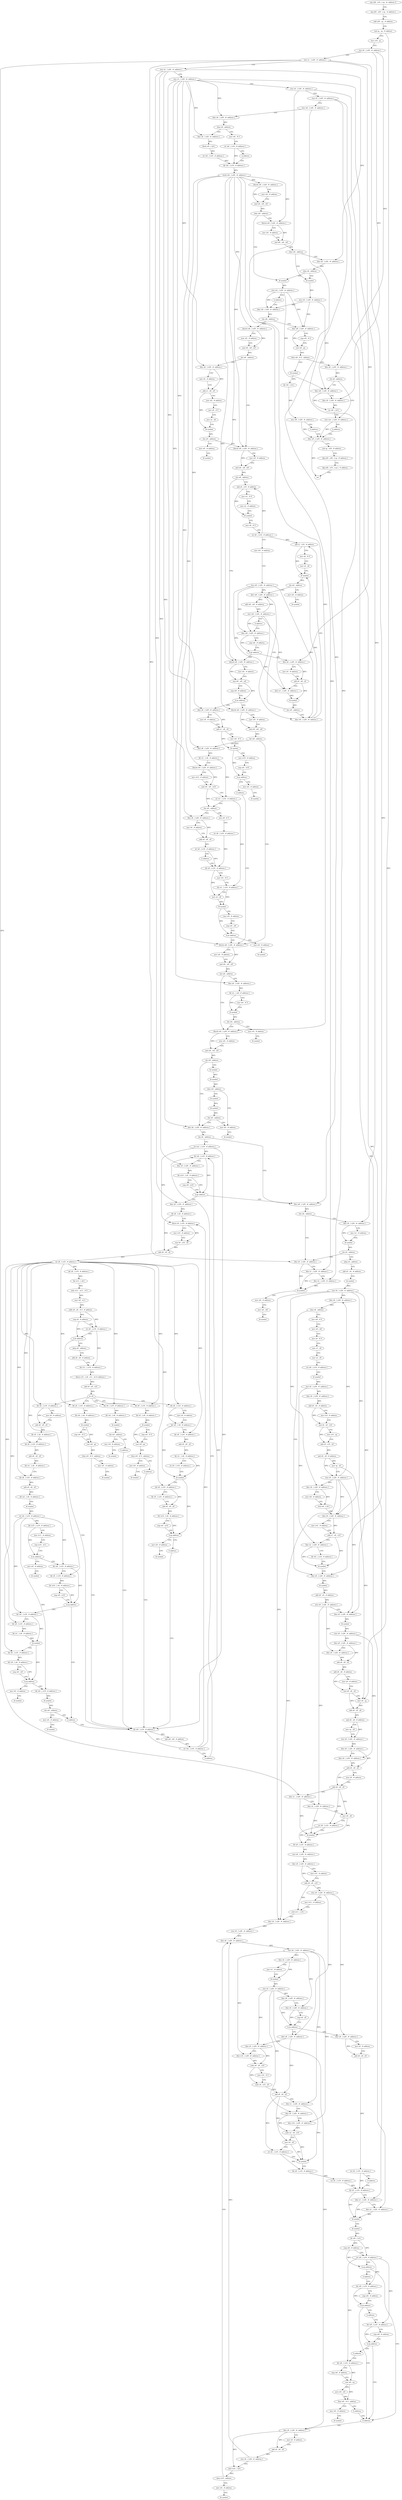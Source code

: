 digraph "func" {
"343588" [label = "stp x28 , x19 , [ sp , #- address ]!" ]
"343592" [label = "stp x29 , x30 , [ sp , # address ]" ]
"343596" [label = "add x29 , sp , # address" ]
"343600" [label = "sub sp , sp , # address" ]
"343604" [label = "mov x19 , sp" ]
"343608" [label = "stur x0 , [ x29 , #- address ]" ]
"343612" [label = "stur x1 , [ x29 , #- address ]" ]
"343616" [label = "stur x2 , [ x29 , #- address ]" ]
"343620" [label = "stur x3 , [ x29 , #- address ]" ]
"343624" [label = "stur x4 , [ x29 , #- address ]" ]
"343628" [label = "stur x5 , [ x29 , #- address ]" ]
"343632" [label = "stur w6 , [ x29 , #- address ]" ]
"343636" [label = "ldur x8 , [ x29 , #- address ]" ]
"343640" [label = "cbnz x8 , address" ]
"343656" [label = "ldur x8 , [ x29 , #- address ]" ]
"343644" [label = "mov w8 , # 0" ]
"343660" [label = "ldrsh w9 , [ x8 ]" ]
"343664" [label = "str w9 , [ x19 , # address ]" ]
"343668" [label = "ldr w8 , [ x19 , # address ]" ]
"343648" [label = "str w8 , [ x19 , # address ]" ]
"343652" [label = "b address" ]
"343716" [label = "bl symbol" ]
"343720" [label = "stur w0 , [ x29 , #- address ]" ]
"343724" [label = "b address" ]
"343736" [label = "ldur w8 , [ x29 , #- address ]" ]
"343692" [label = "ldursh w8 , [ x29 , #- address ]" ]
"343696" [label = "mov w9 , # address" ]
"343700" [label = "and w8 , w8 , w9" ]
"343704" [label = "cbnz w8 , address" ]
"343728" [label = "bl symbol" ]
"343708" [label = "ldur x8 , [ x29 , #- address ]" ]
"343672" [label = "sturh w8 , [ x29 , #- address ]" ]
"343676" [label = "ldursh w8 , [ x29 , #- address ]" ]
"343680" [label = "mov w9 , # address" ]
"343684" [label = "and w8 , w8 , w9" ]
"343688" [label = "cbnz w8 , address" ]
"343740" [label = "cbz w8 , address" ]
"343804" [label = "ldursh w8 , [ x29 , #- address ]" ]
"343744" [label = "ldur w8 , [ x29 , #- address ]" ]
"343732" [label = "stur w0 , [ x29 , #- address ]" ]
"343712" [label = "cbnz x8 , address" ]
"343808" [label = "mov w9 , # address" ]
"343812" [label = "and w8 , w8 , w9" ]
"343816" [label = "cbz w8 , address" ]
"343860" [label = "ldursh w8 , [ x29 , #- address ]" ]
"343820" [label = "ldur x8 , [ x29 , #- address ]" ]
"343748" [label = "cmp w8 , # 0" ]
"343752" [label = "cset w8 , ge" ]
"343756" [label = "tbnz w8 , # 0 , address" ]
"343776" [label = "ldur x8 , [ x29 , #- address ]" ]
"343760" [label = "bl symbol" ]
"343864" [label = "mov w9 , # address" ]
"343868" [label = "and w8 , w8 , w9" ]
"343872" [label = "cbz w8 , address" ]
"343992" [label = "ldursh w8 , [ x29 , #- address ]" ]
"343876" [label = "add x0 , x19 , # address" ]
"343824" [label = "mov x9 , # address" ]
"343828" [label = "add x1 , x8 , x9" ]
"343832" [label = "mov w0 , # address" ]
"343836" [label = "mov x8 , # 0" ]
"343840" [label = "mov x2 , x8" ]
"343844" [label = "bl symbol" ]
"343848" [label = "cbz w0 , address" ]
"343852" [label = "mov w0 , # address" ]
"343780" [label = "cbz x8 , address" ]
"343796" [label = "stur wzr , [ x29 , #- address ]" ]
"343784" [label = "ldur w8 , [ x29 , #- address ]" ]
"343764" [label = "ldr w8 , [ x0 ]" ]
"343768" [label = "stur w8 , [ x29 , #- address ]" ]
"343772" [label = "b address" ]
"345308" [label = "ldur w0 , [ x29 , #- address ]" ]
"343996" [label = "mov w9 , # address" ]
"344000" [label = "and w8 , w8 , w9" ]
"344004" [label = "cmp w8 , # address" ]
"344008" [label = "b.ne address" ]
"344056" [label = "ldursh w8 , [ x29 , #- address ]" ]
"344012" [label = "ldur x8 , [ x29 , #- address ]" ]
"343880" [label = "mov w1 , # 0" ]
"343884" [label = "mov x2 , # address" ]
"343888" [label = "bl symbol" ]
"343892" [label = "mov x8 , # 0" ]
"343896" [label = "str x8 , [ x19 , # address ]" ]
"343900" [label = "mov w9 , # address" ]
"343904" [label = "stur w9 , [ x29 , #- address ]" ]
"343908" [label = "ldur w8 , [ x29 , #- address ]" ]
"343856" [label = "bl symbol" ]
"343800" [label = "b address" ]
"343788" [label = "ldur x9 , [ x29 , #- address ]" ]
"343792" [label = "str w8 , [ x9 ]" ]
"345312" [label = "sub sp , x29 , # address" ]
"345316" [label = "ldp x29 , x30 , [ sp , # address ]" ]
"345320" [label = "ldp x28 , x19 , [ sp ] , # address" ]
"345324" [label = "ret" ]
"344060" [label = "mov w9 , # address" ]
"344064" [label = "and w8 , w8 , w9" ]
"344068" [label = "cbz w8 , address" ]
"344168" [label = "ldursh w8 , [ x29 , #- address ]" ]
"344072" [label = "ldur x8 , [ x29 , #- address ]" ]
"344016" [label = "mov x9 , # address" ]
"344020" [label = "add x1 , x8 , x9" ]
"344024" [label = "mov w0 , # 0" ]
"344028" [label = "bl symbol" ]
"344032" [label = "mov w10 , # address" ]
"344036" [label = "cmp w0 , w10" ]
"344040" [label = "b.ne address" ]
"344052" [label = "b address" ]
"344044" [label = "mov w0 , # address" ]
"343920" [label = "ldur x8 , [ x29 , #- address ]" ]
"343924" [label = "mov x9 , # address" ]
"343928" [label = "add x0 , x8 , x9" ]
"343932" [label = "ldur w1 , [ x29 , #- address ]" ]
"343936" [label = "bl symbol" ]
"343940" [label = "cbz w0 , address" ]
"343976" [label = "ldur w8 , [ x29 , #- address ]" ]
"343944" [label = "ldur w0 , [ x29 , #- address ]" ]
"344172" [label = "mov w9 , # address" ]
"344176" [label = "and w8 , w8 , w9" ]
"344180" [label = "cbz w8 , address" ]
"344212" [label = "ldursh w8 , [ x29 , #- address ]" ]
"344184" [label = "ldur x8 , [ x29 , #- address ]" ]
"344076" [label = "ldr w1 , [ x8 , # address ]" ]
"344080" [label = "ldursh w9 , [ x29 , #- address ]" ]
"344084" [label = "mov w10 , # address" ]
"344088" [label = "and w9 , w9 , w10" ]
"344092" [label = "str w1 , [ x19 , # address ]" ]
"344096" [label = "cbz w9 , address" ]
"344120" [label = "mov x8 , # 0" ]
"344100" [label = "ldur x8 , [ x29 , #- address ]" ]
"344048" [label = "bl symbol" ]
"343980" [label = "add w8 , w8 , # address" ]
"343984" [label = "stur w8 , [ x29 , #- address ]" ]
"343988" [label = "b address" ]
"343948" [label = "add x1 , x19 , # address" ]
"343952" [label = "mov x8 , # 0" ]
"343956" [label = "mov x2 , x8" ]
"343960" [label = "bl symbol" ]
"343964" [label = "cbz w0 , address" ]
"343968" [label = "mov w0 , # address" ]
"344216" [label = "mov w9 , # address" ]
"344220" [label = "and w8 , w8 , w9" ]
"344224" [label = "cbz w8 , address" ]
"344260" [label = "ldur x8 , [ x29 , #- address ]" ]
"344228" [label = "bl symbol" ]
"344188" [label = "ldr w1 , [ x8 , # address ]" ]
"344192" [label = "mov w0 , # 0" ]
"344196" [label = "bl symbol" ]
"344200" [label = "cbz w0 , address" ]
"344204" [label = "mov w0 , # address" ]
"344124" [label = "str x8 , [ x19 , # address ]" ]
"344128" [label = "ldr x8 , [ x19 , # address ]" ]
"344104" [label = "mov x9 , # address" ]
"344108" [label = "add x8 , x8 , x9" ]
"344112" [label = "str x8 , [ x19 , # address ]" ]
"344116" [label = "b address" ]
"343912" [label = "cmp w8 , # address" ]
"343916" [label = "b.gt address" ]
"343972" [label = "bl symbol" ]
"344264" [label = "cbz x8 , address" ]
"344712" [label = "ldur w8 , [ x29 , #- address ]" ]
"344268" [label = "str wzr , [ x19 , # address ]" ]
"344232" [label = "bl symbol" ]
"344236" [label = "cbnz w0 , address" ]
"344252" [label = "mov w0 , # address" ]
"344240" [label = "bl symbol" ]
"344208" [label = "bl symbol" ]
"344160" [label = "mov w0 , # address" ]
"344164" [label = "bl symbol" ]
"344132" [label = "mov w0 , # 0" ]
"344136" [label = "ldr w1 , [ x19 , # address ]" ]
"344140" [label = "mov x2 , x8" ]
"344144" [label = "bl symbol" ]
"344148" [label = "mov w9 , # address" ]
"344152" [label = "cmp w0 , w9" ]
"344156" [label = "b.ne address" ]
"344716" [label = "cbz w8 , address" ]
"344736" [label = "ldur x0 , [ x29 , #- address ]" ]
"344720" [label = "ldur x0 , [ x29 , #- address ]" ]
"344272" [label = "ldr w8 , [ x19 , # address ]" ]
"344256" [label = "bl symbol" ]
"344244" [label = "bl symbol" ]
"344248" [label = "cbz w0 , address" ]
"344740" [label = "ldur x1 , [ x29 , #- address ]" ]
"344744" [label = "ldur x2 , [ x29 , #- address ]" ]
"344748" [label = "bl symbol" ]
"344752" [label = "mov w8 , # address" ]
"344756" [label = "mov w0 , w8" ]
"344760" [label = "bl symbol" ]
"344724" [label = "mov w1 , # address" ]
"344728" [label = "bl symbol" ]
"344732" [label = "cbz x0 , address" ]
"344764" [label = "adrp x0 , address" ]
"344292" [label = "ldur x8 , [ x29 , #- address ]" ]
"344296" [label = "ldr x8 , [ x8 , # address ]" ]
"344300" [label = "ldrsw x9 , [ x19 , # address ]" ]
"344304" [label = "mov x10 , # address" ]
"344308" [label = "mul x9 , x10 , x9" ]
"344312" [label = "add x8 , x8 , x9" ]
"344316" [label = "str x8 , [ x19 , # address ]" ]
"344320" [label = "ldr x8 , [ x19 , # address ]" ]
"344324" [label = "ldr w11 , [ x8 ]" ]
"344328" [label = "subs w11 , w11 , # 0" ]
"344332" [label = "mov w8 , w11" ]
"344336" [label = "ubfx x8 , x8 , # 0 , # address" ]
"344340" [label = "cmp x8 , # address" ]
"344344" [label = "str x8 , [ x19 , # address ]" ]
"344348" [label = "b.hi address" ]
"344696" [label = "ldr w8 , [ x19 , # address ]" ]
"344352" [label = "adrp x8 , address" ]
"344768" [label = "add x0 , x0 , # address" ]
"344772" [label = "bl symbol" ]
"344776" [label = "stur x0 , [ x29 , #- address ]" ]
"344780" [label = "ldur x8 , [ x29 , #- address ]" ]
"344784" [label = "cbnz x8 , address" ]
"344892" [label = "ldur x0 , [ x29 , #- address ]" ]
"344788" [label = "mov w8 , # 0" ]
"344700" [label = "add w8 , w8 , # address" ]
"344704" [label = "str w8 , [ x19 , # address ]" ]
"344708" [label = "b address" ]
"344356" [label = "add x8 , x8 , # address" ]
"344360" [label = "ldr x11 , [ x19 , # address ]" ]
"344364" [label = "ldrsw x10 , [ x8 , x11 , lsl # address ]" ]
"344368" [label = "add x9 , x8 , x10" ]
"344372" [label = "br x9" ]
"344376" [label = "ldr x8 , [ x19 , # address ]" ]
"344404" [label = "ldr x8 , [ x19 , # address ]" ]
"344560" [label = "ldr x8 , [ x19 , # address ]" ]
"344628" [label = "ldr x8 , [ x19 , # address ]" ]
"344664" [label = "ldr x8 , [ x19 , # address ]" ]
"344896" [label = "bl symbol" ]
"344900" [label = "add x8 , x0 , # address" ]
"344904" [label = "stur x8 , [ x29 , #- address ]" ]
"344908" [label = "ldur x0 , [ x29 , #- address ]" ]
"344912" [label = "bl symbol" ]
"344916" [label = "stur x0 , [ x29 , #- address ]" ]
"344920" [label = "ldur x8 , [ x29 , #- address ]" ]
"344924" [label = "ldur x9 , [ x29 , #- address ]" ]
"344928" [label = "add x8 , x8 , x9" ]
"344932" [label = "add x8 , x8 , # address" ]
"344936" [label = "mov x9 , # address" ]
"344940" [label = "mul x8 , x8 , x9" ]
"344944" [label = "mov x9 , sp" ]
"344948" [label = "add x8 , x9 , x8" ]
"344952" [label = "and x8 , x8 , # address" ]
"344956" [label = "mov sp , x8" ]
"344960" [label = "stur x8 , [ x29 , #- address ]" ]
"344964" [label = "ldur x8 , [ x29 , #- address ]" ]
"344968" [label = "ldur x9 , [ x29 , #- address ]" ]
"344972" [label = "add x8 , x8 , x9" ]
"344976" [label = "mov x9 , # address" ]
"344980" [label = "add x8 , x8 , x9" ]
"344984" [label = "ldur x1 , [ x29 , #- address ]" ]
"344988" [label = "ldur x2 , [ x29 , #- address ]" ]
"344992" [label = "mov x0 , x8" ]
"344996" [label = "str x8 , [ x19 , # address ]" ]
"345000" [label = "bl symbol" ]
"345004" [label = "ldr x8 , [ x19 , # address ]" ]
"345008" [label = "stur x8 , [ x29 , #- address ]" ]
"345012" [label = "ldur x9 , [ x29 , #- address ]" ]
"345016" [label = "mov x10 , # address" ]
"345020" [label = "add x9 , x9 , x10" ]
"345024" [label = "stur x9 , [ x29 , #- address ]" ]
"345028" [label = "mov w11 , # address" ]
"345032" [label = "strb w11 , [ x9 ]" ]
"345036" [label = "ldur x9 , [ x29 , #- address ]" ]
"345040" [label = "stur x9 , [ x29 , #- address ]" ]
"345044" [label = "ldur x8 , [ x29 , #- address ]" ]
"344792" [label = "mov w0 , w8" ]
"344796" [label = "mov x9 , # 0" ]
"344800" [label = "mov x1 , x9" ]
"344804" [label = "mov x2 , x9" ]
"344808" [label = "str w8 , [ x19 , # address ]" ]
"344812" [label = "bl symbol" ]
"344816" [label = "stur x0 , [ x29 , #- address ]" ]
"344820" [label = "ldur x9 , [ x29 , #- address ]" ]
"344824" [label = "add x9 , x9 , # address" ]
"344828" [label = "mov x10 , # address" ]
"344832" [label = "mul x9 , x9 , x10" ]
"344836" [label = "mov x10 , sp" ]
"344840" [label = "add x9 , x10 , x9" ]
"344844" [label = "and x9 , x9 , # address" ]
"344848" [label = "mov sp , x9" ]
"344852" [label = "stur x9 , [ x29 , #- address ]" ]
"344856" [label = "ldur x9 , [ x29 , #- address ]" ]
"344860" [label = "mov w8 , # address" ]
"344864" [label = "strb w8 , [ x9 ]" ]
"344868" [label = "ldur x9 , [ x29 , #- address ]" ]
"344872" [label = "mov x10 , # address" ]
"344876" [label = "add x1 , x9 , x10" ]
"344880" [label = "ldur x2 , [ x29 , #- address ]" ]
"344884" [label = "ldr w0 , [ x19 , # address ]" ]
"344888" [label = "bl symbol" ]
"344276" [label = "ldur x9 , [ x29 , #- address ]" ]
"344280" [label = "ldr w10 , [ x9 , # address ]" ]
"344284" [label = "cmp w8 , w10" ]
"344288" [label = "b.ge address" ]
"344380" [label = "ldr w0 , [ x8 , # address ]" ]
"344384" [label = "bl symbol" ]
"344388" [label = "cbz w0 , address" ]
"344400" [label = "b address" ]
"344392" [label = "mov w0 , # address" ]
"344408" [label = "mov x9 , # address" ]
"344412" [label = "add x8 , x8 , x9" ]
"344416" [label = "ldr x0 , [ x8 , # address ]" ]
"344420" [label = "ldr x8 , [ x19 , # address ]" ]
"344424" [label = "add x8 , x8 , x9" ]
"344428" [label = "ldr w1 , [ x8 , # address ]" ]
"344432" [label = "ldr x8 , [ x19 , # address ]" ]
"344436" [label = "add x8 , x8 , x9" ]
"344440" [label = "ldr w2 , [ x8 , # address ]" ]
"344444" [label = "bl symbol" ]
"344448" [label = "str w0 , [ x19 , # address ]" ]
"344452" [label = "ldr w10 , [ x19 , # address ]" ]
"344456" [label = "mov w11 , # address" ]
"344460" [label = "cmp w10 , w11" ]
"344464" [label = "b.ne address" ]
"344476" [label = "ldr w8 , [ x19 , # address ]" ]
"344468" [label = "mov w0 , # address" ]
"344564" [label = "mov x9 , # address" ]
"344568" [label = "ldr w0 , [ x8 , # address ]" ]
"344572" [label = "ldr x8 , [ x19 , # address ]" ]
"344576" [label = "add x8 , x8 , x9" ]
"344580" [label = "ldr w1 , [ x8 , # address ]" ]
"344584" [label = "str x9 , [ x19 , # address ]" ]
"344588" [label = "bl symbol" ]
"344592" [label = "ldr x8 , [ x19 , # address ]" ]
"344596" [label = "ldr x9 , [ x19 , # address ]" ]
"344600" [label = "add x8 , x8 , x9" ]
"344604" [label = "ldr w10 , [ x8 , # address ]" ]
"344608" [label = "cmp w0 , w10" ]
"344612" [label = "b.eq address" ]
"344624" [label = "b address" ]
"344616" [label = "mov w0 , # address" ]
"344632" [label = "ldr x0 , [ x8 , # address ]" ]
"344636" [label = "bl symbol" ]
"344640" [label = "cmp w0 , # 0" ]
"344644" [label = "cset w9 , ge" ]
"344648" [label = "tbnz w9 , # 0 , address" ]
"344660" [label = "b address" ]
"344652" [label = "mov w0 , # address" ]
"344668" [label = "ldr w0 , [ x8 , # address ]" ]
"344672" [label = "bl symbol" ]
"344676" [label = "cmp w0 , # 0" ]
"344680" [label = "cset w9 , ge" ]
"344684" [label = "tbnz w9 , # 0 , address" ]
"344688" [label = "mov w0 , # address" ]
"345104" [label = "ldur x8 , [ x29 , #- address ]" ]
"345108" [label = "ldur x9 , [ x29 , #- address ]" ]
"345112" [label = "ldur x10 , [ x29 , #- address ]" ]
"345116" [label = "subs x9 , x9 , x10" ]
"345120" [label = "mov x10 , # 0" ]
"345124" [label = "subs x9 , x10 , x9" ]
"345128" [label = "add x8 , x8 , x9" ]
"345132" [label = "ldur x1 , [ x29 , #- address ]" ]
"345136" [label = "ldur x9 , [ x29 , #- address ]" ]
"345140" [label = "ldur x10 , [ x29 , #- address ]" ]
"345144" [label = "subs x2 , x9 , x10" ]
"345148" [label = "mov x0 , x8" ]
"345152" [label = "str x8 , [ x19 , # address ]" ]
"345156" [label = "bl symbol" ]
"345160" [label = "ldr x8 , [ x19 , # address ]" ]
"345164" [label = "str x8 , [ x19 , # address ]" ]
"345168" [label = "ldr x0 , [ x19 , # address ]" ]
"345084" [label = "ldur x8 , [ x29 , #- address ]" ]
"345088" [label = "mov x9 , # address" ]
"345092" [label = "add x8 , x8 , x9" ]
"345096" [label = "str x8 , [ x19 , # address ]" ]
"345100" [label = "b address" ]
"344396" [label = "bl symbol" ]
"344480" [label = "ldr x9 , [ x19 , # address ]" ]
"344484" [label = "ldr w10 , [ x9 , # address ]" ]
"344488" [label = "cmp w8 , w10" ]
"344492" [label = "b.eq address" ]
"344556" [label = "b address" ]
"344496" [label = "ldr w0 , [ x19 , # address ]" ]
"344472" [label = "bl symbol" ]
"344620" [label = "bl symbol" ]
"344656" [label = "bl symbol" ]
"344692" [label = "bl symbol" ]
"345264" [label = "b address" ]
"345276" [label = "ldur x8 , [ x29 , #- address ]" ]
"345204" [label = "b address" ]
"345208" [label = "ldr w8 , [ x19 , # address ]" ]
"345172" [label = "ldur x1 , [ x29 , #- address ]" ]
"345176" [label = "ldur x2 , [ x29 , #- address ]" ]
"345180" [label = "bl symbol" ]
"345184" [label = "bl symbol" ]
"345188" [label = "ldr w8 , [ x0 ]" ]
"345192" [label = "cmp w8 , # address" ]
"345196" [label = "str w8 , [ x19 , # address ]" ]
"345200" [label = "b.eq address" ]
"344500" [label = "ldr x8 , [ x19 , # address ]" ]
"344504" [label = "ldr w1 , [ x8 , # address ]" ]
"344508" [label = "bl symbol" ]
"344512" [label = "ldr x8 , [ x19 , # address ]" ]
"344516" [label = "ldr w9 , [ x8 , # address ]" ]
"344520" [label = "cmp w0 , w9" ]
"344524" [label = "b.eq address" ]
"344536" [label = "ldr w0 , [ x19 , # address ]" ]
"344528" [label = "mov w0 , # address" ]
"345280" [label = "mov x9 , # address" ]
"345284" [label = "add x9 , x8 , x9" ]
"345288" [label = "stur x9 , [ x29 , #- address ]" ]
"345292" [label = "ldrb w10 , [ x8 ]" ]
"345296" [label = "cbnz w10 , address" ]
"345300" [label = "mov w0 , # address" ]
"345212" [label = "cmp w8 , # address" ]
"345216" [label = "b.eq address" ]
"345220" [label = "b address" ]
"344540" [label = "bl symbol" ]
"344544" [label = "cbz w0 , address" ]
"344548" [label = "mov w0 , # address" ]
"344532" [label = "bl symbol" ]
"345048" [label = "stur x8 , [ x29 , #- address ]" ]
"345052" [label = "ldur x0 , [ x29 , #- address ]" ]
"345056" [label = "mov w1 , # address" ]
"345060" [label = "bl symbol" ]
"345064" [label = "stur x0 , [ x29 , #- address ]" ]
"345068" [label = "ldur x8 , [ x29 , #- address ]" ]
"345072" [label = "ldur x9 , [ x29 , #- address ]" ]
"345076" [label = "cmp x8 , x9" ]
"345080" [label = "b.ne address" ]
"345304" [label = "bl symbol" ]
"345224" [label = "ldr w8 , [ x19 , # address ]" ]
"344552" [label = "bl symbol" ]
"345228" [label = "cmp w8 , # address" ]
"345232" [label = "b.eq address" ]
"345236" [label = "b address" ]
"345240" [label = "ldr w8 , [ x19 , # address ]" ]
"345244" [label = "cmp w8 , # address" ]
"345248" [label = "cset w9 , eq" ]
"345252" [label = "mvn w9 , w9" ]
"345256" [label = "tbnz w9 , # 0 , address" ]
"345268" [label = "mov w0 , # address" ]
"345260" [label = "b address" ]
"345272" [label = "bl symbol" ]
"343588" -> "343592" [ label = "CFG" ]
"343592" -> "343596" [ label = "CFG" ]
"343596" -> "343600" [ label = "CFG" ]
"343600" -> "343604" [ label = "CFG" ]
"343600" -> "344944" [ label = "DFG" ]
"343604" -> "343608" [ label = "CFG" ]
"343608" -> "343612" [ label = "CFG" ]
"343608" -> "343776" [ label = "DFG" ]
"343608" -> "343788" [ label = "DFG" ]
"343612" -> "343616" [ label = "CFG" ]
"343612" -> "344736" [ label = "DFG" ]
"343612" -> "344720" [ label = "DFG" ]
"343612" -> "344892" [ label = "DFG" ]
"343612" -> "344984" [ label = "DFG" ]
"343616" -> "343620" [ label = "CFG" ]
"343616" -> "343708" [ label = "DFG" ]
"343616" -> "344260" [ label = "DFG" ]
"343616" -> "344276" [ label = "DFG" ]
"343616" -> "344292" [ label = "DFG" ]
"343620" -> "343624" [ label = "CFG" ]
"343620" -> "343636" [ label = "DFG" ]
"343620" -> "343656" [ label = "DFG" ]
"343620" -> "343820" [ label = "DFG" ]
"343620" -> "344012" [ label = "DFG" ]
"343620" -> "344072" [ label = "DFG" ]
"343620" -> "343920" [ label = "DFG" ]
"343620" -> "344184" [ label = "DFG" ]
"343620" -> "344100" [ label = "DFG" ]
"343624" -> "343628" [ label = "CFG" ]
"343624" -> "344740" [ label = "DFG" ]
"343624" -> "345172" [ label = "DFG" ]
"343628" -> "343632" [ label = "CFG" ]
"343628" -> "344744" [ label = "DFG" ]
"343628" -> "345176" [ label = "DFG" ]
"343632" -> "343636" [ label = "CFG" ]
"343632" -> "344712" [ label = "DFG" ]
"343636" -> "343640" [ label = "DFG" ]
"343640" -> "343656" [ label = "CFG" ]
"343640" -> "343644" [ label = "CFG" ]
"343656" -> "343660" [ label = "DFG" ]
"343644" -> "343648" [ label = "CFG" ]
"343660" -> "343664" [ label = "DFG" ]
"343664" -> "343668" [ label = "DFG" ]
"343668" -> "343672" [ label = "DFG" ]
"343648" -> "343652" [ label = "CFG" ]
"343648" -> "343668" [ label = "DFG" ]
"343652" -> "343668" [ label = "CFG" ]
"343716" -> "343720" [ label = "DFG" ]
"343720" -> "343724" [ label = "CFG" ]
"343720" -> "343736" [ label = "DFG" ]
"343720" -> "343744" [ label = "DFG" ]
"343720" -> "343784" [ label = "DFG" ]
"343724" -> "343736" [ label = "CFG" ]
"343736" -> "343740" [ label = "DFG" ]
"343692" -> "343696" [ label = "CFG" ]
"343692" -> "343700" [ label = "DFG" ]
"343696" -> "343700" [ label = "CFG" ]
"343700" -> "343704" [ label = "DFG" ]
"343704" -> "343728" [ label = "CFG" ]
"343704" -> "343708" [ label = "CFG" ]
"343728" -> "343732" [ label = "DFG" ]
"343708" -> "343712" [ label = "DFG" ]
"343672" -> "343676" [ label = "DFG" ]
"343672" -> "343692" [ label = "DFG" ]
"343672" -> "343804" [ label = "DFG" ]
"343672" -> "343860" [ label = "DFG" ]
"343672" -> "343992" [ label = "DFG" ]
"343672" -> "344056" [ label = "DFG" ]
"343672" -> "344168" [ label = "DFG" ]
"343672" -> "344080" [ label = "DFG" ]
"343672" -> "344212" [ label = "DFG" ]
"343676" -> "343680" [ label = "CFG" ]
"343676" -> "343684" [ label = "DFG" ]
"343680" -> "343684" [ label = "CFG" ]
"343684" -> "343688" [ label = "DFG" ]
"343688" -> "343716" [ label = "CFG" ]
"343688" -> "343692" [ label = "CFG" ]
"343740" -> "343804" [ label = "CFG" ]
"343740" -> "343744" [ label = "CFG" ]
"343804" -> "343808" [ label = "CFG" ]
"343804" -> "343812" [ label = "DFG" ]
"343744" -> "343748" [ label = "CFG" ]
"343744" -> "343752" [ label = "DFG" ]
"343732" -> "343736" [ label = "DFG" ]
"343732" -> "343744" [ label = "DFG" ]
"343732" -> "343784" [ label = "DFG" ]
"343712" -> "343728" [ label = "CFG" ]
"343712" -> "343716" [ label = "CFG" ]
"343808" -> "343812" [ label = "CFG" ]
"343812" -> "343816" [ label = "DFG" ]
"343816" -> "343860" [ label = "CFG" ]
"343816" -> "343820" [ label = "CFG" ]
"343860" -> "343864" [ label = "CFG" ]
"343860" -> "343868" [ label = "DFG" ]
"343820" -> "343824" [ label = "CFG" ]
"343820" -> "343828" [ label = "DFG" ]
"343748" -> "343752" [ label = "CFG" ]
"343752" -> "343756" [ label = "DFG" ]
"343756" -> "343776" [ label = "CFG" ]
"343756" -> "343760" [ label = "CFG" ]
"343776" -> "343780" [ label = "DFG" ]
"343760" -> "343764" [ label = "DFG" ]
"343864" -> "343868" [ label = "CFG" ]
"343868" -> "343872" [ label = "DFG" ]
"343872" -> "343992" [ label = "CFG" ]
"343872" -> "343876" [ label = "CFG" ]
"343992" -> "343996" [ label = "CFG" ]
"343992" -> "344000" [ label = "DFG" ]
"343876" -> "343880" [ label = "CFG" ]
"343876" -> "343888" [ label = "DFG" ]
"343824" -> "343828" [ label = "CFG" ]
"343828" -> "343832" [ label = "CFG" ]
"343828" -> "343844" [ label = "DFG" ]
"343832" -> "343836" [ label = "CFG" ]
"343836" -> "343840" [ label = "CFG" ]
"343840" -> "343844" [ label = "CFG" ]
"343844" -> "343848" [ label = "DFG" ]
"343848" -> "343860" [ label = "CFG" ]
"343848" -> "343852" [ label = "CFG" ]
"343852" -> "343856" [ label = "CFG" ]
"343780" -> "343796" [ label = "CFG" ]
"343780" -> "343784" [ label = "CFG" ]
"343796" -> "343800" [ label = "CFG" ]
"343796" -> "345308" [ label = "DFG" ]
"343784" -> "343788" [ label = "CFG" ]
"343784" -> "343792" [ label = "DFG" ]
"343764" -> "343768" [ label = "DFG" ]
"343768" -> "343772" [ label = "CFG" ]
"343768" -> "345308" [ label = "DFG" ]
"343772" -> "345308" [ label = "CFG" ]
"345308" -> "345312" [ label = "CFG" ]
"345308" -> "345324" [ label = "DFG" ]
"343996" -> "344000" [ label = "CFG" ]
"344000" -> "344004" [ label = "CFG" ]
"344000" -> "344008" [ label = "DFG" ]
"344004" -> "344008" [ label = "CFG" ]
"344008" -> "344056" [ label = "CFG" ]
"344008" -> "344012" [ label = "CFG" ]
"344056" -> "344060" [ label = "CFG" ]
"344056" -> "344064" [ label = "DFG" ]
"344012" -> "344016" [ label = "CFG" ]
"344012" -> "344020" [ label = "DFG" ]
"343880" -> "343884" [ label = "CFG" ]
"343884" -> "343888" [ label = "CFG" ]
"343888" -> "343892" [ label = "CFG" ]
"343892" -> "343896" [ label = "CFG" ]
"343896" -> "343900" [ label = "CFG" ]
"343896" -> "343876" [ label = "DFG" ]
"343896" -> "343948" [ label = "DFG" ]
"343900" -> "343904" [ label = "CFG" ]
"343904" -> "343908" [ label = "DFG" ]
"343904" -> "343932" [ label = "DFG" ]
"343904" -> "343976" [ label = "DFG" ]
"343904" -> "343944" [ label = "DFG" ]
"343908" -> "343912" [ label = "CFG" ]
"343908" -> "343916" [ label = "DFG" ]
"343800" -> "345308" [ label = "CFG" ]
"343788" -> "343792" [ label = "DFG" ]
"343792" -> "343796" [ label = "CFG" ]
"345312" -> "345316" [ label = "CFG" ]
"345316" -> "345320" [ label = "CFG" ]
"345320" -> "345324" [ label = "CFG" ]
"344060" -> "344064" [ label = "CFG" ]
"344064" -> "344068" [ label = "DFG" ]
"344068" -> "344168" [ label = "CFG" ]
"344068" -> "344072" [ label = "CFG" ]
"344168" -> "344172" [ label = "CFG" ]
"344168" -> "344176" [ label = "DFG" ]
"344072" -> "344076" [ label = "DFG" ]
"344016" -> "344020" [ label = "CFG" ]
"344020" -> "344024" [ label = "CFG" ]
"344020" -> "344028" [ label = "DFG" ]
"344024" -> "344028" [ label = "CFG" ]
"344028" -> "344032" [ label = "CFG" ]
"344028" -> "344040" [ label = "DFG" ]
"344032" -> "344036" [ label = "CFG" ]
"344036" -> "344040" [ label = "CFG" ]
"344040" -> "344052" [ label = "CFG" ]
"344040" -> "344044" [ label = "CFG" ]
"344052" -> "344168" [ label = "CFG" ]
"344044" -> "344048" [ label = "CFG" ]
"343920" -> "343924" [ label = "CFG" ]
"343920" -> "343928" [ label = "DFG" ]
"343924" -> "343928" [ label = "CFG" ]
"343928" -> "343932" [ label = "CFG" ]
"343928" -> "343936" [ label = "DFG" ]
"343932" -> "343936" [ label = "DFG" ]
"343936" -> "343940" [ label = "DFG" ]
"343940" -> "343976" [ label = "CFG" ]
"343940" -> "343944" [ label = "CFG" ]
"343976" -> "343980" [ label = "DFG" ]
"343944" -> "343948" [ label = "CFG" ]
"343944" -> "343960" [ label = "DFG" ]
"344172" -> "344176" [ label = "CFG" ]
"344176" -> "344180" [ label = "DFG" ]
"344180" -> "344212" [ label = "CFG" ]
"344180" -> "344184" [ label = "CFG" ]
"344212" -> "344216" [ label = "CFG" ]
"344212" -> "344220" [ label = "DFG" ]
"344184" -> "344188" [ label = "DFG" ]
"344076" -> "344080" [ label = "CFG" ]
"344076" -> "344092" [ label = "DFG" ]
"344080" -> "344084" [ label = "CFG" ]
"344080" -> "344088" [ label = "DFG" ]
"344084" -> "344088" [ label = "CFG" ]
"344088" -> "344092" [ label = "CFG" ]
"344088" -> "344096" [ label = "DFG" ]
"344092" -> "344096" [ label = "CFG" ]
"344092" -> "344136" [ label = "DFG" ]
"344096" -> "344120" [ label = "CFG" ]
"344096" -> "344100" [ label = "CFG" ]
"344120" -> "344124" [ label = "CFG" ]
"344100" -> "344104" [ label = "CFG" ]
"344100" -> "344108" [ label = "DFG" ]
"343980" -> "343984" [ label = "DFG" ]
"343984" -> "343988" [ label = "CFG" ]
"343984" -> "343908" [ label = "DFG" ]
"343984" -> "343932" [ label = "DFG" ]
"343984" -> "343976" [ label = "DFG" ]
"343984" -> "343944" [ label = "DFG" ]
"343988" -> "343908" [ label = "CFG" ]
"343948" -> "343952" [ label = "CFG" ]
"343948" -> "343960" [ label = "DFG" ]
"343952" -> "343956" [ label = "CFG" ]
"343956" -> "343960" [ label = "CFG" ]
"343960" -> "343964" [ label = "DFG" ]
"343964" -> "343976" [ label = "CFG" ]
"343964" -> "343968" [ label = "CFG" ]
"343968" -> "343972" [ label = "CFG" ]
"344216" -> "344220" [ label = "CFG" ]
"344220" -> "344224" [ label = "DFG" ]
"344224" -> "344260" [ label = "CFG" ]
"344224" -> "344228" [ label = "CFG" ]
"344260" -> "344264" [ label = "DFG" ]
"344228" -> "344232" [ label = "DFG" ]
"344188" -> "344192" [ label = "CFG" ]
"344188" -> "344196" [ label = "DFG" ]
"344192" -> "344196" [ label = "CFG" ]
"344196" -> "344200" [ label = "DFG" ]
"344200" -> "344212" [ label = "CFG" ]
"344200" -> "344204" [ label = "CFG" ]
"344204" -> "344208" [ label = "CFG" ]
"344124" -> "344128" [ label = "DFG" ]
"344128" -> "344132" [ label = "CFG" ]
"344128" -> "344140" [ label = "DFG" ]
"344104" -> "344108" [ label = "CFG" ]
"344108" -> "344112" [ label = "DFG" ]
"344112" -> "344116" [ label = "CFG" ]
"344112" -> "344128" [ label = "DFG" ]
"344116" -> "344128" [ label = "CFG" ]
"343912" -> "343916" [ label = "CFG" ]
"343916" -> "343992" [ label = "CFG" ]
"343916" -> "343920" [ label = "CFG" ]
"344264" -> "344712" [ label = "CFG" ]
"344264" -> "344268" [ label = "CFG" ]
"344712" -> "344716" [ label = "DFG" ]
"344268" -> "344272" [ label = "DFG" ]
"344268" -> "344300" [ label = "DFG" ]
"344268" -> "344696" [ label = "DFG" ]
"344232" -> "344236" [ label = "DFG" ]
"344236" -> "344252" [ label = "CFG" ]
"344236" -> "344240" [ label = "CFG" ]
"344252" -> "344256" [ label = "CFG" ]
"344240" -> "344244" [ label = "DFG" ]
"344160" -> "344164" [ label = "CFG" ]
"344132" -> "344136" [ label = "CFG" ]
"344136" -> "344140" [ label = "CFG" ]
"344136" -> "344144" [ label = "DFG" ]
"344140" -> "344144" [ label = "DFG" ]
"344144" -> "344148" [ label = "CFG" ]
"344144" -> "344156" [ label = "DFG" ]
"344148" -> "344152" [ label = "CFG" ]
"344152" -> "344156" [ label = "CFG" ]
"344156" -> "344168" [ label = "CFG" ]
"344156" -> "344160" [ label = "CFG" ]
"344716" -> "344736" [ label = "CFG" ]
"344716" -> "344720" [ label = "CFG" ]
"344736" -> "344740" [ label = "CFG" ]
"344736" -> "344748" [ label = "DFG" ]
"344720" -> "344724" [ label = "CFG" ]
"344720" -> "344728" [ label = "DFG" ]
"344272" -> "344276" [ label = "CFG" ]
"344272" -> "344288" [ label = "DFG" ]
"344244" -> "344248" [ label = "DFG" ]
"344248" -> "344260" [ label = "CFG" ]
"344248" -> "344252" [ label = "CFG" ]
"344740" -> "344744" [ label = "CFG" ]
"344740" -> "344748" [ label = "DFG" ]
"344744" -> "344748" [ label = "DFG" ]
"344748" -> "344752" [ label = "CFG" ]
"344752" -> "344756" [ label = "CFG" ]
"344756" -> "344760" [ label = "CFG" ]
"344724" -> "344728" [ label = "CFG" ]
"344728" -> "344732" [ label = "DFG" ]
"344732" -> "344764" [ label = "CFG" ]
"344732" -> "344736" [ label = "CFG" ]
"344764" -> "344768" [ label = "CFG" ]
"344292" -> "344296" [ label = "DFG" ]
"344296" -> "344300" [ label = "CFG" ]
"344296" -> "344312" [ label = "DFG" ]
"344300" -> "344304" [ label = "CFG" ]
"344300" -> "344308" [ label = "DFG" ]
"344304" -> "344308" [ label = "CFG" ]
"344308" -> "344312" [ label = "DFG" ]
"344312" -> "344316" [ label = "DFG" ]
"344316" -> "344320" [ label = "DFG" ]
"344316" -> "344376" [ label = "DFG" ]
"344316" -> "344404" [ label = "DFG" ]
"344316" -> "344420" [ label = "DFG" ]
"344316" -> "344432" [ label = "DFG" ]
"344316" -> "344560" [ label = "DFG" ]
"344316" -> "344572" [ label = "DFG" ]
"344316" -> "344592" [ label = "DFG" ]
"344316" -> "344628" [ label = "DFG" ]
"344316" -> "344664" [ label = "DFG" ]
"344316" -> "344480" [ label = "DFG" ]
"344316" -> "344500" [ label = "DFG" ]
"344316" -> "344512" [ label = "DFG" ]
"344320" -> "344324" [ label = "DFG" ]
"344324" -> "344328" [ label = "DFG" ]
"344328" -> "344332" [ label = "DFG" ]
"344332" -> "344336" [ label = "DFG" ]
"344336" -> "344340" [ label = "DFG" ]
"344336" -> "344344" [ label = "DFG" ]
"344340" -> "344344" [ label = "CFG" ]
"344340" -> "344348" [ label = "DFG" ]
"344344" -> "344348" [ label = "CFG" ]
"344344" -> "344360" [ label = "DFG" ]
"344348" -> "344696" [ label = "CFG" ]
"344348" -> "344352" [ label = "CFG" ]
"344696" -> "344700" [ label = "DFG" ]
"344352" -> "344356" [ label = "CFG" ]
"344768" -> "344772" [ label = "CFG" ]
"344772" -> "344776" [ label = "DFG" ]
"344776" -> "344780" [ label = "DFG" ]
"344776" -> "344908" [ label = "DFG" ]
"344776" -> "345036" [ label = "DFG" ]
"344776" -> "344856" [ label = "DFG" ]
"344776" -> "344868" [ label = "DFG" ]
"344780" -> "344784" [ label = "DFG" ]
"344784" -> "344892" [ label = "CFG" ]
"344784" -> "344788" [ label = "CFG" ]
"344892" -> "344896" [ label = "DFG" ]
"344788" -> "344792" [ label = "CFG" ]
"344700" -> "344704" [ label = "DFG" ]
"344704" -> "344708" [ label = "CFG" ]
"344704" -> "344272" [ label = "DFG" ]
"344704" -> "344300" [ label = "DFG" ]
"344704" -> "344696" [ label = "DFG" ]
"344708" -> "344272" [ label = "CFG" ]
"344356" -> "344360" [ label = "CFG" ]
"344360" -> "344364" [ label = "DFG" ]
"344364" -> "344368" [ label = "DFG" ]
"344368" -> "344372" [ label = "DFG" ]
"344372" -> "344376" [ label = "CFG" ]
"344372" -> "344404" [ label = "CFG" ]
"344372" -> "344560" [ label = "CFG" ]
"344372" -> "344628" [ label = "CFG" ]
"344372" -> "344664" [ label = "CFG" ]
"344376" -> "344380" [ label = "DFG" ]
"344404" -> "344408" [ label = "CFG" ]
"344404" -> "344412" [ label = "DFG" ]
"344560" -> "344564" [ label = "CFG" ]
"344560" -> "344568" [ label = "DFG" ]
"344628" -> "344632" [ label = "DFG" ]
"344664" -> "344668" [ label = "DFG" ]
"344896" -> "344900" [ label = "DFG" ]
"344900" -> "344904" [ label = "DFG" ]
"344904" -> "344908" [ label = "CFG" ]
"344904" -> "344924" [ label = "DFG" ]
"344904" -> "344988" [ label = "DFG" ]
"344908" -> "344912" [ label = "DFG" ]
"344912" -> "344916" [ label = "DFG" ]
"344916" -> "344920" [ label = "DFG" ]
"344916" -> "344968" [ label = "DFG" ]
"344920" -> "344924" [ label = "CFG" ]
"344920" -> "344928" [ label = "DFG" ]
"344924" -> "344928" [ label = "DFG" ]
"344928" -> "344932" [ label = "DFG" ]
"344932" -> "344936" [ label = "CFG" ]
"344932" -> "344940" [ label = "DFG" ]
"344936" -> "344940" [ label = "CFG" ]
"344940" -> "344944" [ label = "CFG" ]
"344940" -> "344948" [ label = "DFG" ]
"344944" -> "344948" [ label = "DFG" ]
"344948" -> "344952" [ label = "DFG" ]
"344952" -> "344956" [ label = "CFG" ]
"344952" -> "344960" [ label = "DFG" ]
"344956" -> "344960" [ label = "CFG" ]
"344960" -> "344964" [ label = "DFG" ]
"344964" -> "344968" [ label = "CFG" ]
"344964" -> "344972" [ label = "DFG" ]
"344968" -> "344972" [ label = "DFG" ]
"344972" -> "344976" [ label = "CFG" ]
"344972" -> "344980" [ label = "DFG" ]
"344976" -> "344980" [ label = "CFG" ]
"344980" -> "344984" [ label = "CFG" ]
"344980" -> "344992" [ label = "DFG" ]
"344980" -> "344996" [ label = "DFG" ]
"344984" -> "344988" [ label = "CFG" ]
"344984" -> "345000" [ label = "DFG" ]
"344988" -> "344992" [ label = "CFG" ]
"344988" -> "345000" [ label = "DFG" ]
"344992" -> "344996" [ label = "CFG" ]
"344992" -> "345000" [ label = "DFG" ]
"344996" -> "345000" [ label = "CFG" ]
"344996" -> "345004" [ label = "DFG" ]
"345000" -> "345004" [ label = "CFG" ]
"345004" -> "345008" [ label = "DFG" ]
"345008" -> "345012" [ label = "DFG" ]
"345012" -> "345016" [ label = "CFG" ]
"345012" -> "345020" [ label = "DFG" ]
"345016" -> "345020" [ label = "CFG" ]
"345020" -> "345024" [ label = "DFG" ]
"345020" -> "345032" [ label = "DFG" ]
"345024" -> "345028" [ label = "CFG" ]
"345024" -> "345104" [ label = "DFG" ]
"345024" -> "345084" [ label = "DFG" ]
"345028" -> "345032" [ label = "CFG" ]
"345032" -> "345036" [ label = "CFG" ]
"345036" -> "345040" [ label = "DFG" ]
"345040" -> "345044" [ label = "DFG" ]
"345044" -> "345048" [ label = "DFG" ]
"344792" -> "344796" [ label = "CFG" ]
"344796" -> "344800" [ label = "CFG" ]
"344800" -> "344804" [ label = "CFG" ]
"344804" -> "344808" [ label = "CFG" ]
"344808" -> "344812" [ label = "CFG" ]
"344812" -> "344816" [ label = "DFG" ]
"344816" -> "344820" [ label = "DFG" ]
"344816" -> "344880" [ label = "DFG" ]
"344820" -> "344824" [ label = "DFG" ]
"344824" -> "344828" [ label = "CFG" ]
"344824" -> "344832" [ label = "DFG" ]
"344828" -> "344832" [ label = "CFG" ]
"344832" -> "344836" [ label = "CFG" ]
"344832" -> "344840" [ label = "DFG" ]
"344836" -> "344840" [ label = "CFG" ]
"344840" -> "344844" [ label = "DFG" ]
"344844" -> "344848" [ label = "DFG" ]
"344844" -> "344852" [ label = "DFG" ]
"344848" -> "344852" [ label = "CFG" ]
"344848" -> "344944" [ label = "DFG" ]
"344852" -> "344856" [ label = "DFG" ]
"344852" -> "344780" [ label = "DFG" ]
"344852" -> "344908" [ label = "DFG" ]
"344852" -> "345036" [ label = "DFG" ]
"344852" -> "344868" [ label = "DFG" ]
"344856" -> "344860" [ label = "CFG" ]
"344856" -> "344864" [ label = "DFG" ]
"344860" -> "344864" [ label = "CFG" ]
"344864" -> "344868" [ label = "CFG" ]
"344868" -> "344872" [ label = "CFG" ]
"344868" -> "344876" [ label = "DFG" ]
"344872" -> "344876" [ label = "CFG" ]
"344876" -> "344880" [ label = "CFG" ]
"344876" -> "344888" [ label = "DFG" ]
"344880" -> "344884" [ label = "CFG" ]
"344880" -> "344888" [ label = "DFG" ]
"344884" -> "344888" [ label = "CFG" ]
"344888" -> "344892" [ label = "CFG" ]
"344276" -> "344280" [ label = "DFG" ]
"344280" -> "344284" [ label = "CFG" ]
"344280" -> "344288" [ label = "DFG" ]
"344284" -> "344288" [ label = "CFG" ]
"344288" -> "344712" [ label = "CFG" ]
"344288" -> "344292" [ label = "CFG" ]
"344380" -> "344384" [ label = "DFG" ]
"344384" -> "344388" [ label = "DFG" ]
"344388" -> "344400" [ label = "CFG" ]
"344388" -> "344392" [ label = "CFG" ]
"344400" -> "344696" [ label = "CFG" ]
"344392" -> "344396" [ label = "CFG" ]
"344408" -> "344412" [ label = "CFG" ]
"344412" -> "344416" [ label = "DFG" ]
"344416" -> "344420" [ label = "CFG" ]
"344420" -> "344424" [ label = "DFG" ]
"344424" -> "344428" [ label = "DFG" ]
"344428" -> "344432" [ label = "CFG" ]
"344432" -> "344436" [ label = "DFG" ]
"344436" -> "344440" [ label = "DFG" ]
"344440" -> "344444" [ label = "CFG" ]
"344444" -> "344448" [ label = "DFG" ]
"344448" -> "344452" [ label = "DFG" ]
"344448" -> "344476" [ label = "DFG" ]
"344448" -> "344496" [ label = "DFG" ]
"344448" -> "344536" [ label = "DFG" ]
"344452" -> "344456" [ label = "CFG" ]
"344452" -> "344464" [ label = "DFG" ]
"344456" -> "344460" [ label = "CFG" ]
"344460" -> "344464" [ label = "CFG" ]
"344464" -> "344476" [ label = "CFG" ]
"344464" -> "344468" [ label = "CFG" ]
"344476" -> "344480" [ label = "CFG" ]
"344476" -> "344492" [ label = "DFG" ]
"344468" -> "344472" [ label = "CFG" ]
"344564" -> "344568" [ label = "CFG" ]
"344568" -> "344572" [ label = "CFG" ]
"344568" -> "344588" [ label = "DFG" ]
"344572" -> "344576" [ label = "DFG" ]
"344576" -> "344580" [ label = "DFG" ]
"344580" -> "344584" [ label = "CFG" ]
"344580" -> "344588" [ label = "DFG" ]
"344584" -> "344588" [ label = "CFG" ]
"344588" -> "344592" [ label = "CFG" ]
"344588" -> "344612" [ label = "DFG" ]
"344592" -> "344596" [ label = "CFG" ]
"344592" -> "344600" [ label = "DFG" ]
"344596" -> "344600" [ label = "CFG" ]
"344600" -> "344604" [ label = "DFG" ]
"344604" -> "344608" [ label = "CFG" ]
"344604" -> "344612" [ label = "DFG" ]
"344608" -> "344612" [ label = "CFG" ]
"344612" -> "344624" [ label = "CFG" ]
"344612" -> "344616" [ label = "CFG" ]
"344624" -> "344696" [ label = "CFG" ]
"344616" -> "344620" [ label = "CFG" ]
"344632" -> "344636" [ label = "DFG" ]
"344636" -> "344640" [ label = "CFG" ]
"344636" -> "344644" [ label = "DFG" ]
"344640" -> "344644" [ label = "CFG" ]
"344644" -> "344648" [ label = "DFG" ]
"344648" -> "344660" [ label = "CFG" ]
"344648" -> "344652" [ label = "CFG" ]
"344660" -> "344696" [ label = "CFG" ]
"344652" -> "344656" [ label = "CFG" ]
"344668" -> "344672" [ label = "DFG" ]
"344672" -> "344676" [ label = "CFG" ]
"344672" -> "344680" [ label = "DFG" ]
"344676" -> "344680" [ label = "CFG" ]
"344680" -> "344684" [ label = "DFG" ]
"344684" -> "344696" [ label = "CFG" ]
"344684" -> "344688" [ label = "CFG" ]
"344688" -> "344692" [ label = "CFG" ]
"345104" -> "345108" [ label = "CFG" ]
"345104" -> "345128" [ label = "DFG" ]
"345108" -> "345112" [ label = "CFG" ]
"345108" -> "345116" [ label = "DFG" ]
"345112" -> "345116" [ label = "DFG" ]
"345116" -> "345120" [ label = "CFG" ]
"345116" -> "345124" [ label = "DFG" ]
"345120" -> "345124" [ label = "CFG" ]
"345124" -> "345128" [ label = "DFG" ]
"345128" -> "345132" [ label = "CFG" ]
"345128" -> "345148" [ label = "DFG" ]
"345128" -> "345152" [ label = "DFG" ]
"345132" -> "345136" [ label = "CFG" ]
"345132" -> "345156" [ label = "DFG" ]
"345136" -> "345140" [ label = "CFG" ]
"345136" -> "345144" [ label = "DFG" ]
"345140" -> "345144" [ label = "DFG" ]
"345144" -> "345148" [ label = "CFG" ]
"345144" -> "345156" [ label = "DFG" ]
"345148" -> "345152" [ label = "CFG" ]
"345148" -> "345156" [ label = "DFG" ]
"345152" -> "345156" [ label = "CFG" ]
"345152" -> "345160" [ label = "DFG" ]
"345156" -> "345160" [ label = "CFG" ]
"345160" -> "345164" [ label = "DFG" ]
"345164" -> "345168" [ label = "DFG" ]
"345168" -> "345172" [ label = "CFG" ]
"345168" -> "345180" [ label = "DFG" ]
"345084" -> "345088" [ label = "CFG" ]
"345084" -> "345092" [ label = "DFG" ]
"345088" -> "345092" [ label = "CFG" ]
"345092" -> "345096" [ label = "DFG" ]
"345096" -> "345100" [ label = "CFG" ]
"345096" -> "345168" [ label = "DFG" ]
"345100" -> "345168" [ label = "CFG" ]
"344480" -> "344484" [ label = "DFG" ]
"344484" -> "344488" [ label = "CFG" ]
"344484" -> "344492" [ label = "DFG" ]
"344488" -> "344492" [ label = "CFG" ]
"344492" -> "344556" [ label = "CFG" ]
"344492" -> "344496" [ label = "CFG" ]
"344556" -> "344696" [ label = "CFG" ]
"344496" -> "344500" [ label = "CFG" ]
"344496" -> "344508" [ label = "DFG" ]
"345264" -> "345276" [ label = "CFG" ]
"345276" -> "345280" [ label = "CFG" ]
"345276" -> "345284" [ label = "DFG" ]
"345276" -> "345292" [ label = "DFG" ]
"345204" -> "345208" [ label = "CFG" ]
"345208" -> "345212" [ label = "CFG" ]
"345208" -> "345216" [ label = "DFG" ]
"345172" -> "345176" [ label = "CFG" ]
"345172" -> "345180" [ label = "DFG" ]
"345176" -> "345180" [ label = "DFG" ]
"345180" -> "345184" [ label = "CFG" ]
"345184" -> "345188" [ label = "DFG" ]
"345188" -> "345192" [ label = "DFG" ]
"345188" -> "345196" [ label = "DFG" ]
"345192" -> "345196" [ label = "CFG" ]
"345192" -> "345200" [ label = "DFG" ]
"345196" -> "345200" [ label = "CFG" ]
"345196" -> "345208" [ label = "DFG" ]
"345196" -> "345224" [ label = "DFG" ]
"345196" -> "345240" [ label = "DFG" ]
"345200" -> "345264" [ label = "CFG" ]
"345200" -> "345204" [ label = "CFG" ]
"344500" -> "344504" [ label = "DFG" ]
"344504" -> "344508" [ label = "DFG" ]
"344508" -> "344512" [ label = "CFG" ]
"344508" -> "344524" [ label = "DFG" ]
"344512" -> "344516" [ label = "DFG" ]
"344516" -> "344520" [ label = "CFG" ]
"344516" -> "344524" [ label = "DFG" ]
"344520" -> "344524" [ label = "CFG" ]
"344524" -> "344536" [ label = "CFG" ]
"344524" -> "344528" [ label = "CFG" ]
"344536" -> "344540" [ label = "DFG" ]
"344528" -> "344532" [ label = "CFG" ]
"345280" -> "345284" [ label = "CFG" ]
"345284" -> "345288" [ label = "DFG" ]
"345288" -> "345292" [ label = "CFG" ]
"345288" -> "345044" [ label = "DFG" ]
"345292" -> "345296" [ label = "DFG" ]
"345296" -> "345044" [ label = "CFG" ]
"345296" -> "345300" [ label = "CFG" ]
"345300" -> "345304" [ label = "CFG" ]
"345212" -> "345216" [ label = "CFG" ]
"345216" -> "345264" [ label = "CFG" ]
"345216" -> "345220" [ label = "CFG" ]
"345220" -> "345224" [ label = "CFG" ]
"344540" -> "344544" [ label = "DFG" ]
"344544" -> "344556" [ label = "CFG" ]
"344544" -> "344548" [ label = "CFG" ]
"344548" -> "344552" [ label = "CFG" ]
"345048" -> "345052" [ label = "DFG" ]
"345048" -> "345072" [ label = "DFG" ]
"345048" -> "345112" [ label = "DFG" ]
"345048" -> "345132" [ label = "DFG" ]
"345048" -> "345140" [ label = "DFG" ]
"345052" -> "345056" [ label = "CFG" ]
"345052" -> "345060" [ label = "DFG" ]
"345056" -> "345060" [ label = "CFG" ]
"345060" -> "345064" [ label = "DFG" ]
"345064" -> "345068" [ label = "DFG" ]
"345064" -> "345108" [ label = "DFG" ]
"345064" -> "345136" [ label = "DFG" ]
"345064" -> "345276" [ label = "DFG" ]
"345068" -> "345072" [ label = "CFG" ]
"345068" -> "345080" [ label = "DFG" ]
"345072" -> "345076" [ label = "CFG" ]
"345072" -> "345080" [ label = "DFG" ]
"345076" -> "345080" [ label = "CFG" ]
"345080" -> "345104" [ label = "CFG" ]
"345080" -> "345084" [ label = "CFG" ]
"345224" -> "345228" [ label = "CFG" ]
"345224" -> "345232" [ label = "DFG" ]
"345228" -> "345232" [ label = "CFG" ]
"345232" -> "345264" [ label = "CFG" ]
"345232" -> "345236" [ label = "CFG" ]
"345236" -> "345240" [ label = "CFG" ]
"345240" -> "345244" [ label = "CFG" ]
"345240" -> "345248" [ label = "DFG" ]
"345244" -> "345248" [ label = "CFG" ]
"345248" -> "345252" [ label = "DFG" ]
"345248" -> "345256" [ label = "DFG" ]
"345252" -> "345256" [ label = "DFG" ]
"345256" -> "345268" [ label = "CFG" ]
"345256" -> "345260" [ label = "CFG" ]
"345268" -> "345272" [ label = "CFG" ]
"345260" -> "345264" [ label = "CFG" ]
}
